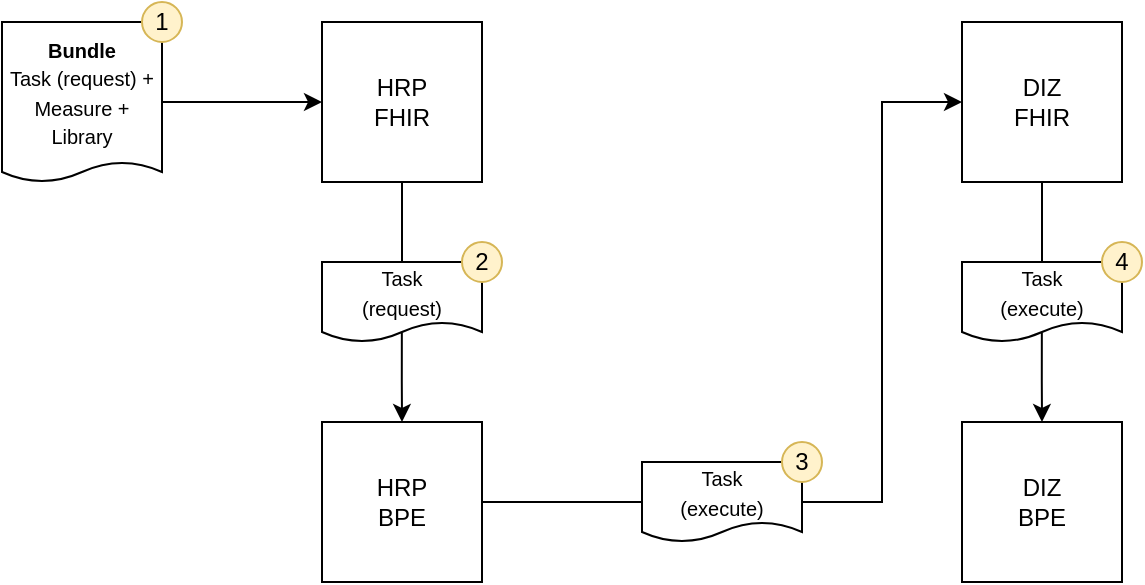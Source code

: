 <mxfile version="26.1.1">
  <diagram id="VETf5LYlRZAwOjoE17p3" name="Page-1">
    <mxGraphModel dx="550" dy="602" grid="1" gridSize="10" guides="1" tooltips="1" connect="1" arrows="1" fold="1" page="1" pageScale="1" pageWidth="1169" pageHeight="827" math="0" shadow="0">
      <root>
        <mxCell id="0" />
        <mxCell id="1" parent="0" />
        <mxCell id="ePRh4TcFxG1AIVr1Jd2X-147" value="" style="edgeStyle=orthogonalEdgeStyle;rounded=0;orthogonalLoop=1;jettySize=auto;html=1;startArrow=none;startFill=0;endArrow=none;endFill=0;" parent="1" source="ePRh4TcFxG1AIVr1Jd2X-1" target="ePRh4TcFxG1AIVr1Jd2X-43" edge="1">
          <mxGeometry relative="1" as="geometry" />
        </mxCell>
        <mxCell id="ePRh4TcFxG1AIVr1Jd2X-1" value="HRP&lt;br&gt;FHIR" style="whiteSpace=wrap;html=1;aspect=fixed;" parent="1" vertex="1">
          <mxGeometry x="240" y="280" width="80" height="80" as="geometry" />
        </mxCell>
        <mxCell id="ePRh4TcFxG1AIVr1Jd2X-6" value="" style="edgeStyle=orthogonalEdgeStyle;rounded=0;orthogonalLoop=1;jettySize=auto;html=1;" parent="1" source="ePRh4TcFxG1AIVr1Jd2X-4" target="ePRh4TcFxG1AIVr1Jd2X-1" edge="1">
          <mxGeometry relative="1" as="geometry" />
        </mxCell>
        <mxCell id="ePRh4TcFxG1AIVr1Jd2X-4" value="&lt;font style=&quot;font-size: 10px&quot;&gt;&lt;b&gt;Bundle&lt;/b&gt;&lt;br&gt;Task (request) +&lt;br&gt;Measure +&lt;br&gt;Library&lt;/font&gt;" style="shape=document;whiteSpace=wrap;html=1;boundedLbl=1;size=0.125;" parent="1" vertex="1">
          <mxGeometry x="80" y="280" width="80" height="80" as="geometry" />
        </mxCell>
        <mxCell id="ePRh4TcFxG1AIVr1Jd2X-22" value="1" style="ellipse;whiteSpace=wrap;html=1;aspect=fixed;fillColor=#fff2cc;strokeColor=#d6b656;" parent="1" vertex="1">
          <mxGeometry x="150" y="270" width="20" height="20" as="geometry" />
        </mxCell>
        <mxCell id="ePRh4TcFxG1AIVr1Jd2X-69" style="edgeStyle=orthogonalEdgeStyle;rounded=0;orthogonalLoop=1;jettySize=auto;html=1;exitX=0.996;exitY=0.121;exitDx=0;exitDy=0;entryX=0;entryY=0.5;entryDx=0;entryDy=0;startArrow=none;startFill=0;endArrow=none;endFill=0;exitPerimeter=0;" parent="1" source="ePRh4TcFxG1AIVr1Jd2X-27" target="ePRh4TcFxG1AIVr1Jd2X-40" edge="1">
          <mxGeometry relative="1" as="geometry">
            <Array as="points">
              <mxPoint x="320" y="520" />
            </Array>
          </mxGeometry>
        </mxCell>
        <mxCell id="ePRh4TcFxG1AIVr1Jd2X-27" value="HRP&lt;br&gt;BPE" style="whiteSpace=wrap;html=1;aspect=fixed;" parent="1" vertex="1">
          <mxGeometry x="240" y="480" width="80" height="80" as="geometry" />
        </mxCell>
        <mxCell id="ePRh4TcFxG1AIVr1Jd2X-149" value="" style="edgeStyle=orthogonalEdgeStyle;rounded=0;orthogonalLoop=1;jettySize=auto;html=1;startArrow=none;startFill=0;endArrow=none;endFill=0;" parent="1" source="ePRh4TcFxG1AIVr1Jd2X-31" target="ePRh4TcFxG1AIVr1Jd2X-123" edge="1">
          <mxGeometry relative="1" as="geometry" />
        </mxCell>
        <mxCell id="ePRh4TcFxG1AIVr1Jd2X-31" value="DIZ&lt;br&gt;FHIR" style="whiteSpace=wrap;html=1;aspect=fixed;" parent="1" vertex="1">
          <mxGeometry x="560" y="280" width="80" height="80" as="geometry" />
        </mxCell>
        <mxCell id="ePRh4TcFxG1AIVr1Jd2X-39" value="DIZ&lt;br&gt;BPE" style="whiteSpace=wrap;html=1;aspect=fixed;" parent="1" vertex="1">
          <mxGeometry x="560" y="480" width="80" height="80" as="geometry" />
        </mxCell>
        <mxCell id="ePRh4TcFxG1AIVr1Jd2X-42" value="" style="edgeStyle=orthogonalEdgeStyle;rounded=0;orthogonalLoop=1;jettySize=auto;html=1;startArrow=none;startFill=0;entryX=0;entryY=0.5;entryDx=0;entryDy=0;exitX=1;exitY=0.5;exitDx=0;exitDy=0;" parent="1" source="ePRh4TcFxG1AIVr1Jd2X-40" target="ePRh4TcFxG1AIVr1Jd2X-31" edge="1">
          <mxGeometry relative="1" as="geometry">
            <Array as="points">
              <mxPoint x="520" y="520" />
              <mxPoint x="520" y="320" />
            </Array>
          </mxGeometry>
        </mxCell>
        <mxCell id="ePRh4TcFxG1AIVr1Jd2X-40" value="&lt;font style=&quot;font-size: 10px&quot;&gt;Task&lt;br&gt;(execute)&lt;/font&gt;" style="shape=document;whiteSpace=wrap;html=1;boundedLbl=1;size=0.25;" parent="1" vertex="1">
          <mxGeometry x="400" y="500" width="80" height="40" as="geometry" />
        </mxCell>
        <mxCell id="ePRh4TcFxG1AIVr1Jd2X-148" value="" style="edgeStyle=orthogonalEdgeStyle;rounded=0;orthogonalLoop=1;jettySize=auto;html=1;startArrow=none;startFill=0;endArrow=classic;endFill=1;exitX=0.499;exitY=0.885;exitDx=0;exitDy=0;exitPerimeter=0;" parent="1" source="ePRh4TcFxG1AIVr1Jd2X-43" target="ePRh4TcFxG1AIVr1Jd2X-27" edge="1">
          <mxGeometry relative="1" as="geometry" />
        </mxCell>
        <mxCell id="ePRh4TcFxG1AIVr1Jd2X-43" value="&lt;font style=&quot;font-size: 10px&quot;&gt;Task&lt;br&gt;(request)&lt;/font&gt;" style="shape=document;whiteSpace=wrap;html=1;boundedLbl=1;size=0.25;" parent="1" vertex="1">
          <mxGeometry x="240" y="400" width="80" height="40" as="geometry" />
        </mxCell>
        <mxCell id="ePRh4TcFxG1AIVr1Jd2X-46" value="2" style="ellipse;whiteSpace=wrap;html=1;aspect=fixed;fillColor=#fff2cc;strokeColor=#d6b656;" parent="1" vertex="1">
          <mxGeometry x="310" y="390" width="20" height="20" as="geometry" />
        </mxCell>
        <mxCell id="ePRh4TcFxG1AIVr1Jd2X-47" value="3" style="ellipse;whiteSpace=wrap;html=1;aspect=fixed;fillColor=#fff2cc;strokeColor=#d6b656;" parent="1" vertex="1">
          <mxGeometry x="470" y="490" width="20" height="20" as="geometry" />
        </mxCell>
        <mxCell id="ePRh4TcFxG1AIVr1Jd2X-150" value="" style="edgeStyle=orthogonalEdgeStyle;rounded=0;orthogonalLoop=1;jettySize=auto;html=1;startArrow=none;startFill=0;endArrow=classic;endFill=1;exitX=0.499;exitY=0.885;exitDx=0;exitDy=0;exitPerimeter=0;" parent="1" source="ePRh4TcFxG1AIVr1Jd2X-123" target="ePRh4TcFxG1AIVr1Jd2X-39" edge="1">
          <mxGeometry relative="1" as="geometry" />
        </mxCell>
        <mxCell id="ePRh4TcFxG1AIVr1Jd2X-123" value="&lt;font style=&quot;font-size: 10px&quot;&gt;Task&lt;br&gt;(execute)&lt;/font&gt;" style="shape=document;whiteSpace=wrap;html=1;boundedLbl=1;size=0.25;" parent="1" vertex="1">
          <mxGeometry x="560" y="400" width="80" height="40" as="geometry" />
        </mxCell>
        <mxCell id="ePRh4TcFxG1AIVr1Jd2X-151" value="4" style="ellipse;whiteSpace=wrap;html=1;aspect=fixed;fillColor=#fff2cc;strokeColor=#d6b656;" parent="1" vertex="1">
          <mxGeometry x="630" y="390" width="20" height="20" as="geometry" />
        </mxCell>
      </root>
    </mxGraphModel>
  </diagram>
</mxfile>

